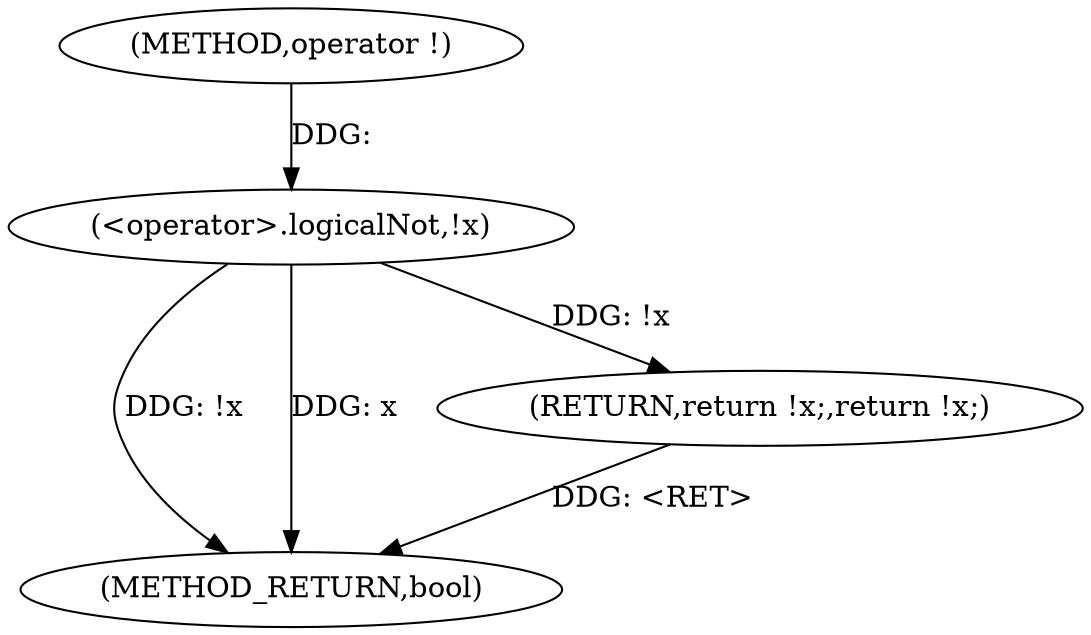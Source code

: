 digraph "operator !" {  
"1000473" [label = "(METHOD,operator !)" ]
"1000478" [label = "(METHOD_RETURN,bool)" ]
"1000475" [label = "(RETURN,return !x;,return !x;)" ]
"1000476" [label = "(<operator>.logicalNot,!x)" ]
  "1000475" -> "1000478"  [ label = "DDG: <RET>"] 
  "1000476" -> "1000478"  [ label = "DDG: !x"] 
  "1000476" -> "1000478"  [ label = "DDG: x"] 
  "1000476" -> "1000475"  [ label = "DDG: !x"] 
  "1000473" -> "1000476"  [ label = "DDG: "] 
}
